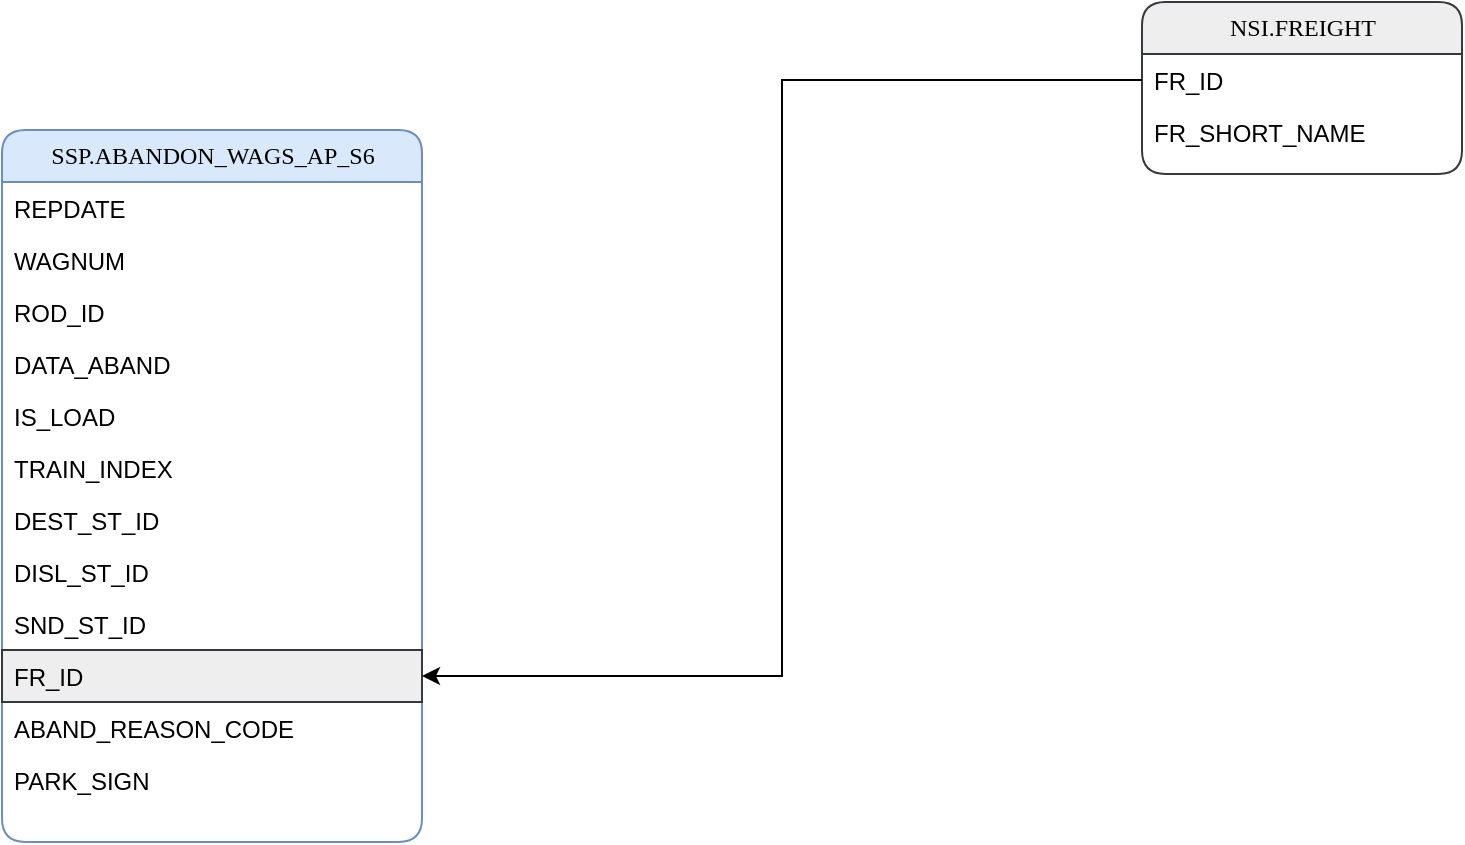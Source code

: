 <mxfile version="22.0.8" type="github">
  <diagram name="Page-1" id="b520641d-4fe3-3701-9064-5fc419738815">
    <mxGraphModel dx="1838" dy="976" grid="1" gridSize="10" guides="1" tooltips="1" connect="1" arrows="1" fold="1" page="1" pageScale="1" pageWidth="1100" pageHeight="850" background="none" math="0" shadow="0">
      <root>
        <mxCell id="0" />
        <mxCell id="1" parent="0" />
        <mxCell id="21ea969265ad0168-6" value="SSP.ABANDON_WAGS_AP_S6" style="swimlane;html=1;fontStyle=0;childLayout=stackLayout;horizontal=1;startSize=26;fillColor=#dae8fc;horizontalStack=0;resizeParent=1;resizeLast=0;collapsible=1;marginBottom=0;swimlaneFillColor=#ffffff;align=center;rounded=1;shadow=0;comic=0;labelBackgroundColor=none;strokeWidth=1;fontFamily=Verdana;fontSize=12;strokeColor=#6c8ebf;" parent="1" vertex="1">
          <mxGeometry x="340" y="74" width="210" height="356" as="geometry" />
        </mxCell>
        <mxCell id="21ea969265ad0168-7" value="REPDATE" style="text;html=1;strokeColor=none;fillColor=none;spacingLeft=4;spacingRight=4;whiteSpace=wrap;overflow=hidden;rotatable=0;points=[[0,0.5],[1,0.5]];portConstraint=eastwest;" parent="21ea969265ad0168-6" vertex="1">
          <mxGeometry y="26" width="210" height="26" as="geometry" />
        </mxCell>
        <mxCell id="21ea969265ad0168-8" value="WAGNUM" style="text;html=1;strokeColor=none;fillColor=none;spacingLeft=4;spacingRight=4;whiteSpace=wrap;overflow=hidden;rotatable=0;points=[[0,0.5],[1,0.5]];portConstraint=eastwest;" parent="21ea969265ad0168-6" vertex="1">
          <mxGeometry y="52" width="210" height="26" as="geometry" />
        </mxCell>
        <mxCell id="21ea969265ad0168-9" value="ROD_ID" style="text;html=1;strokeColor=none;fillColor=none;spacingLeft=4;spacingRight=4;whiteSpace=wrap;overflow=hidden;rotatable=0;points=[[0,0.5],[1,0.5]];portConstraint=eastwest;" parent="21ea969265ad0168-6" vertex="1">
          <mxGeometry y="78" width="210" height="26" as="geometry" />
        </mxCell>
        <mxCell id="IltfyZU0NkGT5fmnl32Q-1" value="DATA_ABAND" style="text;html=1;strokeColor=none;fillColor=none;spacingLeft=4;spacingRight=4;whiteSpace=wrap;overflow=hidden;rotatable=0;points=[[0,0.5],[1,0.5]];portConstraint=eastwest;" vertex="1" parent="21ea969265ad0168-6">
          <mxGeometry y="104" width="210" height="26" as="geometry" />
        </mxCell>
        <mxCell id="IltfyZU0NkGT5fmnl32Q-2" value="IS_LOAD" style="text;html=1;strokeColor=none;fillColor=none;spacingLeft=4;spacingRight=4;whiteSpace=wrap;overflow=hidden;rotatable=0;points=[[0,0.5],[1,0.5]];portConstraint=eastwest;" vertex="1" parent="21ea969265ad0168-6">
          <mxGeometry y="130" width="210" height="26" as="geometry" />
        </mxCell>
        <mxCell id="IltfyZU0NkGT5fmnl32Q-3" value="TRAIN_INDEX" style="text;html=1;strokeColor=none;fillColor=none;spacingLeft=4;spacingRight=4;whiteSpace=wrap;overflow=hidden;rotatable=0;points=[[0,0.5],[1,0.5]];portConstraint=eastwest;" vertex="1" parent="21ea969265ad0168-6">
          <mxGeometry y="156" width="210" height="26" as="geometry" />
        </mxCell>
        <mxCell id="IltfyZU0NkGT5fmnl32Q-4" value="DEST_ST_ID" style="text;html=1;strokeColor=none;fillColor=none;spacingLeft=4;spacingRight=4;whiteSpace=wrap;overflow=hidden;rotatable=0;points=[[0,0.5],[1,0.5]];portConstraint=eastwest;" vertex="1" parent="21ea969265ad0168-6">
          <mxGeometry y="182" width="210" height="26" as="geometry" />
        </mxCell>
        <mxCell id="IltfyZU0NkGT5fmnl32Q-5" value="DISL_ST_ID" style="text;html=1;strokeColor=none;fillColor=none;spacingLeft=4;spacingRight=4;whiteSpace=wrap;overflow=hidden;rotatable=0;points=[[0,0.5],[1,0.5]];portConstraint=eastwest;" vertex="1" parent="21ea969265ad0168-6">
          <mxGeometry y="208" width="210" height="26" as="geometry" />
        </mxCell>
        <mxCell id="IltfyZU0NkGT5fmnl32Q-6" value="SND_ST_ID" style="text;html=1;strokeColor=none;fillColor=none;spacingLeft=4;spacingRight=4;whiteSpace=wrap;overflow=hidden;rotatable=0;points=[[0,0.5],[1,0.5]];portConstraint=eastwest;" vertex="1" parent="21ea969265ad0168-6">
          <mxGeometry y="234" width="210" height="26" as="geometry" />
        </mxCell>
        <mxCell id="IltfyZU0NkGT5fmnl32Q-7" value="FR_ID" style="text;html=1;strokeColor=#36393d;fillColor=#eeeeee;spacingLeft=4;spacingRight=4;whiteSpace=wrap;overflow=hidden;rotatable=0;points=[[0,0.5],[1,0.5]];portConstraint=eastwest;" vertex="1" parent="21ea969265ad0168-6">
          <mxGeometry y="260" width="210" height="26" as="geometry" />
        </mxCell>
        <mxCell id="IltfyZU0NkGT5fmnl32Q-8" value="ABAND_REASON_CODE&lt;br&gt;" style="text;html=1;strokeColor=none;fillColor=none;spacingLeft=4;spacingRight=4;whiteSpace=wrap;overflow=hidden;rotatable=0;points=[[0,0.5],[1,0.5]];portConstraint=eastwest;" vertex="1" parent="21ea969265ad0168-6">
          <mxGeometry y="286" width="210" height="26" as="geometry" />
        </mxCell>
        <mxCell id="IltfyZU0NkGT5fmnl32Q-9" value="PARK_SIGN" style="text;html=1;strokeColor=none;fillColor=none;spacingLeft=4;spacingRight=4;whiteSpace=wrap;overflow=hidden;rotatable=0;points=[[0,0.5],[1,0.5]];portConstraint=eastwest;" vertex="1" parent="21ea969265ad0168-6">
          <mxGeometry y="312" width="210" height="26" as="geometry" />
        </mxCell>
        <mxCell id="21ea969265ad0168-10" value="NSI.FREIGHT" style="swimlane;html=1;fontStyle=0;childLayout=stackLayout;horizontal=1;startSize=26;fillColor=#eeeeee;horizontalStack=0;resizeParent=1;resizeLast=0;collapsible=1;marginBottom=0;swimlaneFillColor=#ffffff;align=center;rounded=1;shadow=0;comic=0;labelBackgroundColor=none;strokeWidth=1;fontFamily=Verdana;fontSize=12;strokeColor=#36393d;" parent="1" vertex="1">
          <mxGeometry x="910" y="10" width="160" height="86" as="geometry" />
        </mxCell>
        <mxCell id="21ea969265ad0168-11" value="FR_ID" style="text;html=1;strokeColor=none;fillColor=none;spacingLeft=4;spacingRight=4;whiteSpace=wrap;overflow=hidden;rotatable=0;points=[[0,0.5],[1,0.5]];portConstraint=eastwest;" parent="21ea969265ad0168-10" vertex="1">
          <mxGeometry y="26" width="160" height="26" as="geometry" />
        </mxCell>
        <mxCell id="21ea969265ad0168-12" value="FR_SHORT_NAME" style="text;html=1;strokeColor=none;fillColor=none;spacingLeft=4;spacingRight=4;whiteSpace=wrap;overflow=hidden;rotatable=0;points=[[0,0.5],[1,0.5]];portConstraint=eastwest;" parent="21ea969265ad0168-10" vertex="1">
          <mxGeometry y="52" width="160" height="26" as="geometry" />
        </mxCell>
        <mxCell id="IltfyZU0NkGT5fmnl32Q-10" style="edgeStyle=orthogonalEdgeStyle;rounded=0;orthogonalLoop=1;jettySize=auto;html=1;exitX=0;exitY=0.5;exitDx=0;exitDy=0;entryX=1;entryY=0.5;entryDx=0;entryDy=0;" edge="1" parent="1" source="21ea969265ad0168-11" target="IltfyZU0NkGT5fmnl32Q-7">
          <mxGeometry relative="1" as="geometry" />
        </mxCell>
      </root>
    </mxGraphModel>
  </diagram>
</mxfile>

